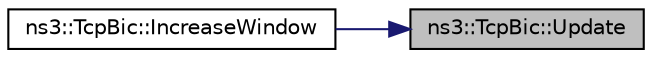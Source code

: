 digraph "ns3::TcpBic::Update"
{
 // LATEX_PDF_SIZE
  edge [fontname="Helvetica",fontsize="10",labelfontname="Helvetica",labelfontsize="10"];
  node [fontname="Helvetica",fontsize="10",shape=record];
  rankdir="RL";
  Node1 [label="ns3::TcpBic::Update",height=0.2,width=0.4,color="black", fillcolor="grey75", style="filled", fontcolor="black",tooltip="Bic window update after a new ack received."];
  Node1 -> Node2 [dir="back",color="midnightblue",fontsize="10",style="solid",fontname="Helvetica"];
  Node2 [label="ns3::TcpBic::IncreaseWindow",height=0.2,width=0.4,color="black", fillcolor="white", style="filled",URL="$classns3_1_1_tcp_bic.html#a9dbe81be07cbfc1cd16af03deb9ccc34",tooltip="Congestion avoidance algorithm implementation."];
}

